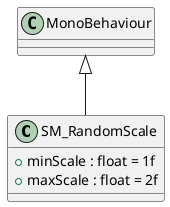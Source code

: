 @startuml
class SM_RandomScale {
    + minScale : float = 1f
    + maxScale : float = 2f
}
MonoBehaviour <|-- SM_RandomScale
@enduml
